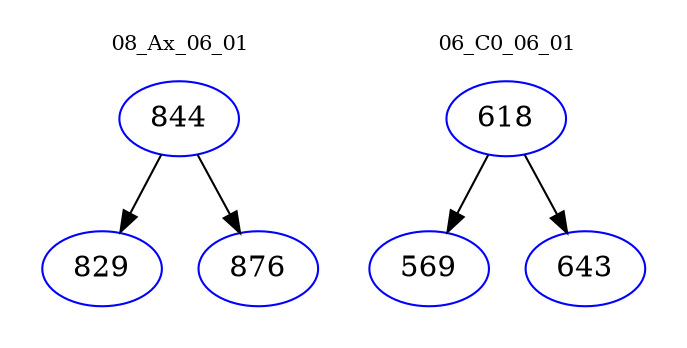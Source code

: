digraph{
subgraph cluster_0 {
color = white
label = "08_Ax_06_01";
fontsize=10;
T0_844 [label="844", color="blue"]
T0_844 -> T0_829 [color="black"]
T0_829 [label="829", color="blue"]
T0_844 -> T0_876 [color="black"]
T0_876 [label="876", color="blue"]
}
subgraph cluster_1 {
color = white
label = "06_C0_06_01";
fontsize=10;
T1_618 [label="618", color="blue"]
T1_618 -> T1_569 [color="black"]
T1_569 [label="569", color="blue"]
T1_618 -> T1_643 [color="black"]
T1_643 [label="643", color="blue"]
}
}
